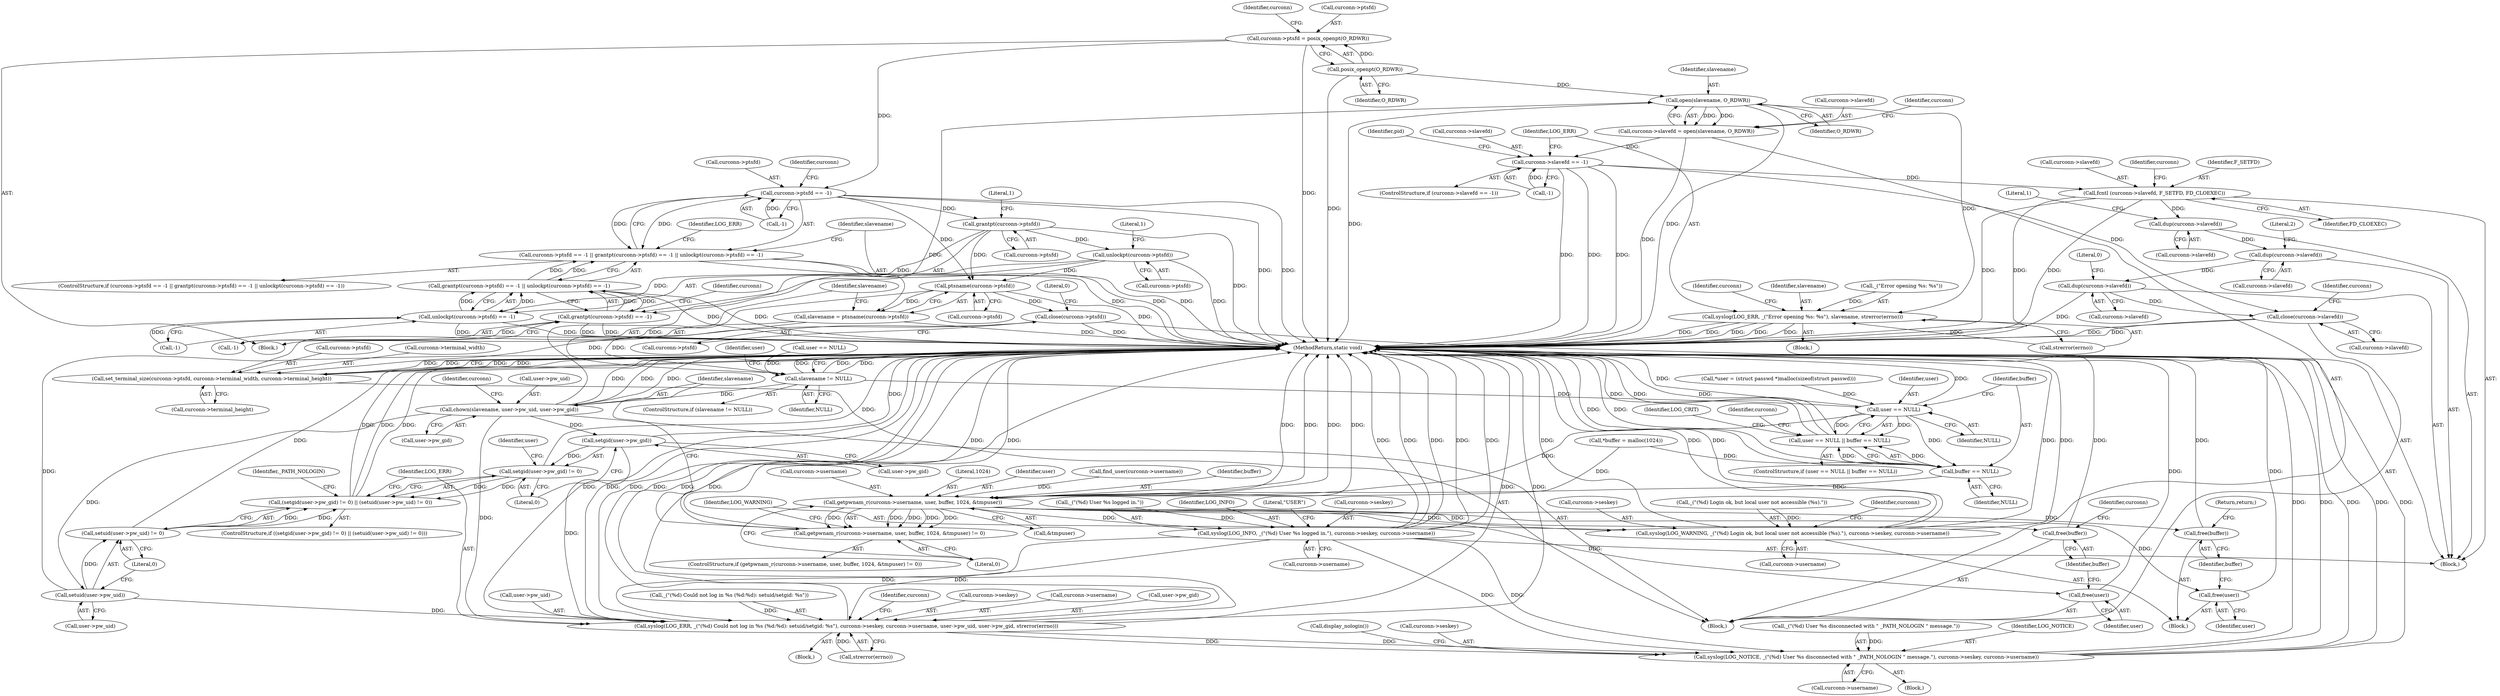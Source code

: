 digraph "0_MAC-Telnet_b69d11727d4f0f8cf719c79e3fb700f55ca03e9a_2@API" {
"1000314" [label="(Call,curconn->ptsfd = posix_openpt(O_RDWR))"];
"1000318" [label="(Call,posix_openpt(O_RDWR))"];
"1000322" [label="(Call,curconn->ptsfd == -1)"];
"1000321" [label="(Call,curconn->ptsfd == -1 || grantpt(curconn->ptsfd) == -1 || unlockpt(curconn->ptsfd) == -1)"];
"1000330" [label="(Call,grantpt(curconn->ptsfd))"];
"1000329" [label="(Call,grantpt(curconn->ptsfd) == -1)"];
"1000328" [label="(Call,grantpt(curconn->ptsfd) == -1 || unlockpt(curconn->ptsfd) == -1)"];
"1000337" [label="(Call,unlockpt(curconn->ptsfd))"];
"1000336" [label="(Call,unlockpt(curconn->ptsfd) == -1)"];
"1000357" [label="(Call,ptsname(curconn->ptsfd))"];
"1000355" [label="(Call,slavename = ptsname(curconn->ptsfd))"];
"1000362" [label="(Call,slavename != NULL)"];
"1000387" [label="(Call,user == NULL)"];
"1000386" [label="(Call,user == NULL || buffer == NULL)"];
"1000390" [label="(Call,buffer == NULL)"];
"1000409" [label="(Call,getpwnam_r(curconn->username, user, buffer, 1024, &tmpuser))"];
"1000408" [label="(Call,getpwnam_r(curconn->username, user, buffer, 1024, &tmpuser) != 0)"];
"1000420" [label="(Call,syslog(LOG_WARNING, _(\"(%d) Login ok, but local user not accessible (%s).\"), curconn->seskey, curconn->username))"];
"1000435" [label="(Call,free(user))"];
"1000437" [label="(Call,free(buffer))"];
"1000488" [label="(Call,syslog(LOG_INFO, _(\"(%d) User %s logged in.\"), curconn->seskey, curconn->username))"];
"1000589" [label="(Call,syslog(LOG_ERR, _(\"(%d) Could not log in %s (%d:%d): setuid/setgid: %s\"), curconn->seskey, curconn->username, user->pw_uid, user->pw_gid, strerror(errno)))"];
"1000626" [label="(Call,syslog(LOG_NOTICE, _(\"(%d) User %s disconnected with \" _PATH_NOLOGIN \" message.\"), curconn->seskey, curconn->username))"];
"1000682" [label="(Call,free(user))"];
"1000684" [label="(Call,free(buffer))"];
"1000440" [label="(Call,chown(slavename, user->pw_uid, user->pw_gid))"];
"1000452" [label="(Call,open(slavename, O_RDWR))"];
"1000448" [label="(Call,curconn->slavefd = open(slavename, O_RDWR))"];
"1000456" [label="(Call,curconn->slavefd == -1)"];
"1000539" [label="(Call,fcntl (curconn->slavefd, F_SETFD, FD_CLOEXEC))"];
"1000551" [label="(Call,dup(curconn->slavefd))"];
"1000557" [label="(Call,dup(curconn->slavefd))"];
"1000563" [label="(Call,dup(curconn->slavefd))"];
"1000686" [label="(Call,close(curconn->slavefd))"];
"1000463" [label="(Call,syslog(LOG_ERR, _(\"Error opening %s: %s\"), slavename, strerror(errno)))"];
"1000577" [label="(Call,setgid(user->pw_gid))"];
"1000576" [label="(Call,setgid(user->pw_gid) != 0)"];
"1000575" [label="(Call,(setgid(user->pw_gid) != 0) || (setuid(user->pw_uid) != 0))"];
"1000583" [label="(Call,setuid(user->pw_uid))"];
"1000582" [label="(Call,setuid(user->pw_uid) != 0)"];
"1000545" [label="(Call,close(curconn->ptsfd))"];
"1000695" [label="(Call,set_terminal_size(curconn->ptsfd, curconn->terminal_width, curconn->terminal_height))"];
"1000481" [label="(Identifier,pid)"];
"1000369" [label="(Call,*user = (struct passwd *)malloc(sizeof(struct passwd)))"];
"1000420" [label="(Call,syslog(LOG_WARNING, _(\"(%d) Login ok, but local user not accessible (%s).\"), curconn->seskey, curconn->username))"];
"1000458" [label="(Identifier,curconn)"];
"1000705" [label="(MethodReturn,static void)"];
"1000492" [label="(Call,curconn->seskey)"];
"1000448" [label="(Call,curconn->slavefd = open(slavename, O_RDWR))"];
"1000336" [label="(Call,unlockpt(curconn->ptsfd) == -1)"];
"1000389" [label="(Identifier,NULL)"];
"1000324" [label="(Identifier,curconn)"];
"1000315" [label="(Call,curconn->ptsfd)"];
"1000578" [label="(Call,user->pw_gid)"];
"1000495" [label="(Call,curconn->username)"];
"1000445" [label="(Call,user->pw_gid)"];
"1000457" [label="(Call,curconn->slavefd)"];
"1000636" [label="(Call,display_nologin())"];
"1000558" [label="(Call,curconn->slavefd)"];
"1000685" [label="(Identifier,buffer)"];
"1000591" [label="(Call,_(\"(%d) Could not log in %s (%d:%d): setuid/setgid: %s\"))"];
"1000588" [label="(Block,)"];
"1000449" [label="(Call,curconn->slavefd)"];
"1000328" [label="(Call,grantpt(curconn->ptsfd) == -1 || unlockpt(curconn->ptsfd) == -1)"];
"1000585" [label="(Identifier,user)"];
"1000599" [label="(Call,user->pw_uid)"];
"1000314" [label="(Call,curconn->ptsfd = posix_openpt(O_RDWR))"];
"1000386" [label="(Call,user == NULL || buffer == NULL)"];
"1000335" [label="(Literal,1)"];
"1000608" [label="(Identifier,curconn)"];
"1000322" [label="(Call,curconn->ptsfd == -1)"];
"1000339" [label="(Identifier,curconn)"];
"1000587" [label="(Literal,0)"];
"1000563" [label="(Call,dup(curconn->slavefd))"];
"1000318" [label="(Call,posix_openpt(O_RDWR))"];
"1000342" [label="(Literal,1)"];
"1000456" [label="(Call,curconn->slavefd == -1)"];
"1000341" [label="(Call,-1)"];
"1000593" [label="(Call,curconn->seskey)"];
"1000460" [label="(Call,-1)"];
"1000596" [label="(Call,curconn->username)"];
"1000687" [label="(Call,curconn->slavefd)"];
"1000462" [label="(Block,)"];
"1000453" [label="(Identifier,slavename)"];
"1000419" [label="(Block,)"];
"1000441" [label="(Identifier,slavename)"];
"1000390" [label="(Call,buffer == NULL)"];
"1000427" [label="(Call,curconn->username)"];
"1000365" [label="(Block,)"];
"1000337" [label="(Call,unlockpt(curconn->ptsfd))"];
"1000421" [label="(Identifier,LOG_WARNING)"];
"1000547" [label="(Identifier,curconn)"];
"1000545" [label="(Call,close(curconn->ptsfd))"];
"1000686" [label="(Call,close(curconn->slavefd))"];
"1000564" [label="(Call,curconn->slavefd)"];
"1000410" [label="(Call,curconn->username)"];
"1000334" [label="(Call,-1)"];
"1000605" [label="(Call,strerror(errno))"];
"1000435" [label="(Call,free(user))"];
"1000455" [label="(ControlStructure,if (curconn->slavefd == -1))"];
"1000416" [label="(Call,&tmpuser)"];
"1000330" [label="(Call,grantpt(curconn->ptsfd))"];
"1000562" [label="(Literal,2)"];
"1000699" [label="(Call,curconn->terminal_width)"];
"1000575" [label="(Call,(setgid(user->pw_gid) != 0) || (setuid(user->pw_uid) != 0))"];
"1000543" [label="(Identifier,F_SETFD)"];
"1000590" [label="(Identifier,LOG_ERR)"];
"1000630" [label="(Call,curconn->seskey)"];
"1000684" [label="(Call,free(buffer))"];
"1000471" [label="(Identifier,curconn)"];
"1000345" [label="(Identifier,LOG_ERR)"];
"1000450" [label="(Identifier,curconn)"];
"1000422" [label="(Call,_(\"(%d) Login ok, but local user not accessible (%s).\"))"];
"1000415" [label="(Literal,1024)"];
"1000388" [label="(Identifier,user)"];
"1000442" [label="(Call,user->pw_uid)"];
"1000408" [label="(Call,getpwnam_r(curconn->username, user, buffer, 1024, &tmpuser) != 0)"];
"1000409" [label="(Call,getpwnam_r(curconn->username, user, buffer, 1024, &tmpuser))"];
"1000381" [label="(Call,*buffer = malloc(1024))"];
"1000130" [label="(Block,)"];
"1000633" [label="(Call,curconn->username)"];
"1000551" [label="(Call,dup(curconn->slavefd))"];
"1000320" [label="(ControlStructure,if (curconn->ptsfd == -1 || grantpt(curconn->ptsfd) == -1 || unlockpt(curconn->ptsfd) == -1))"];
"1000581" [label="(Literal,0)"];
"1000370" [label="(Identifier,user)"];
"1000556" [label="(Literal,1)"];
"1000584" [label="(Call,user->pw_uid)"];
"1000438" [label="(Identifier,buffer)"];
"1000602" [label="(Call,user->pw_gid)"];
"1000568" [label="(Literal,0)"];
"1000682" [label="(Call,free(user))"];
"1000276" [label="(Call,user == NULL)"];
"1000411" [label="(Identifier,curconn)"];
"1000583" [label="(Call,setuid(user->pw_uid))"];
"1000392" [label="(Identifier,NULL)"];
"1000323" [label="(Call,curconn->ptsfd)"];
"1000540" [label="(Call,curconn->slavefd)"];
"1000628" [label="(Call,_(\"(%d) User %s disconnected with \" _PATH_NOLOGIN \" message.\"))"];
"1000577" [label="(Call,setgid(user->pw_gid))"];
"1000452" [label="(Call,open(slavename, O_RDWR))"];
"1000454" [label="(Identifier,O_RDWR)"];
"1000440" [label="(Call,chown(slavename, user->pw_uid, user->pw_gid))"];
"1000618" [label="(Identifier,_PATH_NOLOGIN)"];
"1000395" [label="(Identifier,LOG_CRIT)"];
"1000361" [label="(ControlStructure,if (slavename != NULL))"];
"1000391" [label="(Identifier,buffer)"];
"1000364" [label="(Identifier,NULL)"];
"1000385" [label="(ControlStructure,if (user == NULL || buffer == NULL))"];
"1000467" [label="(Identifier,slavename)"];
"1000463" [label="(Call,syslog(LOG_ERR, _(\"Error opening %s: %s\"), slavename, strerror(errno)))"];
"1000702" [label="(Call,curconn->terminal_height)"];
"1000321" [label="(Call,curconn->ptsfd == -1 || grantpt(curconn->ptsfd) == -1 || unlockpt(curconn->ptsfd) == -1)"];
"1000627" [label="(Identifier,LOG_NOTICE)"];
"1000544" [label="(Identifier,FD_CLOEXEC)"];
"1000319" [label="(Identifier,O_RDWR)"];
"1000589" [label="(Call,syslog(LOG_ERR, _(\"(%d) Could not log in %s (%d:%d): setuid/setgid: %s\"), curconn->seskey, curconn->username, user->pw_uid, user->pw_gid, strerror(errno)))"];
"1000387" [label="(Call,user == NULL)"];
"1000424" [label="(Call,curconn->seskey)"];
"1000326" [label="(Call,-1)"];
"1000331" [label="(Call,curconn->ptsfd)"];
"1000557" [label="(Call,dup(curconn->slavefd))"];
"1000357" [label="(Call,ptsname(curconn->ptsfd))"];
"1000468" [label="(Call,strerror(errno))"];
"1000484" [label="(Block,)"];
"1000418" [label="(Literal,0)"];
"1000437" [label="(Call,free(buffer))"];
"1000363" [label="(Identifier,slavename)"];
"1000539" [label="(Call,fcntl (curconn->slavefd, F_SETFD, FD_CLOEXEC))"];
"1000413" [label="(Identifier,user)"];
"1000550" [label="(Literal,0)"];
"1000625" [label="(Block,)"];
"1000692" [label="(Identifier,curconn)"];
"1000696" [label="(Call,curconn->ptsfd)"];
"1000142" [label="(Call,find_user(curconn->username))"];
"1000552" [label="(Call,curconn->slavefd)"];
"1000582" [label="(Call,setuid(user->pw_uid) != 0)"];
"1000338" [label="(Call,curconn->ptsfd)"];
"1000574" [label="(ControlStructure,if ((setgid(user->pw_gid) != 0) || (setuid(user->pw_uid) != 0)))"];
"1000414" [label="(Identifier,buffer)"];
"1000465" [label="(Call,_(\"Error opening %s: %s\"))"];
"1000358" [label="(Call,curconn->ptsfd)"];
"1000362" [label="(Call,slavename != NULL)"];
"1000355" [label="(Call,slavename = ptsname(curconn->ptsfd))"];
"1000490" [label="(Call,_(\"(%d) User %s logged in.\"))"];
"1000407" [label="(ControlStructure,if (getpwnam_r(curconn->username, user, buffer, 1024, &tmpuser) != 0))"];
"1000626" [label="(Call,syslog(LOG_NOTICE, _(\"(%d) User %s disconnected with \" _PATH_NOLOGIN \" message.\"), curconn->seskey, curconn->username))"];
"1000683" [label="(Identifier,user)"];
"1000329" [label="(Call,grantpt(curconn->ptsfd) == -1)"];
"1000332" [label="(Identifier,curconn)"];
"1000431" [label="(Identifier,curconn)"];
"1000439" [label="(Return,return;)"];
"1000489" [label="(Identifier,LOG_INFO)"];
"1000546" [label="(Call,curconn->ptsfd)"];
"1000576" [label="(Call,setgid(user->pw_gid) != 0)"];
"1000499" [label="(Literal,\"USER\")"];
"1000688" [label="(Identifier,curconn)"];
"1000464" [label="(Identifier,LOG_ERR)"];
"1000488" [label="(Call,syslog(LOG_INFO, _(\"(%d) User %s logged in.\"), curconn->seskey, curconn->username))"];
"1000356" [label="(Identifier,slavename)"];
"1000436" [label="(Identifier,user)"];
"1000695" [label="(Call,set_terminal_size(curconn->ptsfd, curconn->terminal_width, curconn->terminal_height))"];
"1000314" -> "1000130"  [label="AST: "];
"1000314" -> "1000318"  [label="CFG: "];
"1000315" -> "1000314"  [label="AST: "];
"1000318" -> "1000314"  [label="AST: "];
"1000324" -> "1000314"  [label="CFG: "];
"1000314" -> "1000705"  [label="DDG: "];
"1000318" -> "1000314"  [label="DDG: "];
"1000314" -> "1000322"  [label="DDG: "];
"1000318" -> "1000319"  [label="CFG: "];
"1000319" -> "1000318"  [label="AST: "];
"1000318" -> "1000705"  [label="DDG: "];
"1000318" -> "1000452"  [label="DDG: "];
"1000322" -> "1000321"  [label="AST: "];
"1000322" -> "1000326"  [label="CFG: "];
"1000323" -> "1000322"  [label="AST: "];
"1000326" -> "1000322"  [label="AST: "];
"1000332" -> "1000322"  [label="CFG: "];
"1000321" -> "1000322"  [label="CFG: "];
"1000322" -> "1000705"  [label="DDG: "];
"1000322" -> "1000705"  [label="DDG: "];
"1000322" -> "1000321"  [label="DDG: "];
"1000322" -> "1000321"  [label="DDG: "];
"1000326" -> "1000322"  [label="DDG: "];
"1000322" -> "1000330"  [label="DDG: "];
"1000322" -> "1000357"  [label="DDG: "];
"1000321" -> "1000320"  [label="AST: "];
"1000321" -> "1000328"  [label="CFG: "];
"1000328" -> "1000321"  [label="AST: "];
"1000345" -> "1000321"  [label="CFG: "];
"1000356" -> "1000321"  [label="CFG: "];
"1000321" -> "1000705"  [label="DDG: "];
"1000321" -> "1000705"  [label="DDG: "];
"1000321" -> "1000705"  [label="DDG: "];
"1000328" -> "1000321"  [label="DDG: "];
"1000328" -> "1000321"  [label="DDG: "];
"1000330" -> "1000329"  [label="AST: "];
"1000330" -> "1000331"  [label="CFG: "];
"1000331" -> "1000330"  [label="AST: "];
"1000335" -> "1000330"  [label="CFG: "];
"1000330" -> "1000705"  [label="DDG: "];
"1000330" -> "1000329"  [label="DDG: "];
"1000330" -> "1000337"  [label="DDG: "];
"1000330" -> "1000357"  [label="DDG: "];
"1000329" -> "1000328"  [label="AST: "];
"1000329" -> "1000334"  [label="CFG: "];
"1000334" -> "1000329"  [label="AST: "];
"1000339" -> "1000329"  [label="CFG: "];
"1000328" -> "1000329"  [label="CFG: "];
"1000329" -> "1000705"  [label="DDG: "];
"1000329" -> "1000705"  [label="DDG: "];
"1000329" -> "1000328"  [label="DDG: "];
"1000329" -> "1000328"  [label="DDG: "];
"1000334" -> "1000329"  [label="DDG: "];
"1000328" -> "1000336"  [label="CFG: "];
"1000336" -> "1000328"  [label="AST: "];
"1000328" -> "1000705"  [label="DDG: "];
"1000328" -> "1000705"  [label="DDG: "];
"1000336" -> "1000328"  [label="DDG: "];
"1000336" -> "1000328"  [label="DDG: "];
"1000337" -> "1000336"  [label="AST: "];
"1000337" -> "1000338"  [label="CFG: "];
"1000338" -> "1000337"  [label="AST: "];
"1000342" -> "1000337"  [label="CFG: "];
"1000337" -> "1000705"  [label="DDG: "];
"1000337" -> "1000336"  [label="DDG: "];
"1000337" -> "1000357"  [label="DDG: "];
"1000336" -> "1000341"  [label="CFG: "];
"1000341" -> "1000336"  [label="AST: "];
"1000336" -> "1000705"  [label="DDG: "];
"1000336" -> "1000705"  [label="DDG: "];
"1000341" -> "1000336"  [label="DDG: "];
"1000357" -> "1000355"  [label="AST: "];
"1000357" -> "1000358"  [label="CFG: "];
"1000358" -> "1000357"  [label="AST: "];
"1000355" -> "1000357"  [label="CFG: "];
"1000357" -> "1000705"  [label="DDG: "];
"1000357" -> "1000355"  [label="DDG: "];
"1000357" -> "1000545"  [label="DDG: "];
"1000357" -> "1000695"  [label="DDG: "];
"1000355" -> "1000130"  [label="AST: "];
"1000356" -> "1000355"  [label="AST: "];
"1000363" -> "1000355"  [label="CFG: "];
"1000355" -> "1000705"  [label="DDG: "];
"1000355" -> "1000362"  [label="DDG: "];
"1000362" -> "1000361"  [label="AST: "];
"1000362" -> "1000364"  [label="CFG: "];
"1000363" -> "1000362"  [label="AST: "];
"1000364" -> "1000362"  [label="AST: "];
"1000370" -> "1000362"  [label="CFG: "];
"1000705" -> "1000362"  [label="CFG: "];
"1000362" -> "1000705"  [label="DDG: "];
"1000362" -> "1000705"  [label="DDG: "];
"1000362" -> "1000705"  [label="DDG: "];
"1000276" -> "1000362"  [label="DDG: "];
"1000362" -> "1000387"  [label="DDG: "];
"1000362" -> "1000440"  [label="DDG: "];
"1000387" -> "1000386"  [label="AST: "];
"1000387" -> "1000389"  [label="CFG: "];
"1000388" -> "1000387"  [label="AST: "];
"1000389" -> "1000387"  [label="AST: "];
"1000391" -> "1000387"  [label="CFG: "];
"1000386" -> "1000387"  [label="CFG: "];
"1000387" -> "1000705"  [label="DDG: "];
"1000387" -> "1000705"  [label="DDG: "];
"1000387" -> "1000386"  [label="DDG: "];
"1000387" -> "1000386"  [label="DDG: "];
"1000369" -> "1000387"  [label="DDG: "];
"1000387" -> "1000390"  [label="DDG: "];
"1000387" -> "1000409"  [label="DDG: "];
"1000386" -> "1000385"  [label="AST: "];
"1000386" -> "1000390"  [label="CFG: "];
"1000390" -> "1000386"  [label="AST: "];
"1000395" -> "1000386"  [label="CFG: "];
"1000411" -> "1000386"  [label="CFG: "];
"1000386" -> "1000705"  [label="DDG: "];
"1000386" -> "1000705"  [label="DDG: "];
"1000386" -> "1000705"  [label="DDG: "];
"1000390" -> "1000386"  [label="DDG: "];
"1000390" -> "1000386"  [label="DDG: "];
"1000390" -> "1000392"  [label="CFG: "];
"1000391" -> "1000390"  [label="AST: "];
"1000392" -> "1000390"  [label="AST: "];
"1000390" -> "1000705"  [label="DDG: "];
"1000390" -> "1000705"  [label="DDG: "];
"1000381" -> "1000390"  [label="DDG: "];
"1000390" -> "1000409"  [label="DDG: "];
"1000409" -> "1000408"  [label="AST: "];
"1000409" -> "1000416"  [label="CFG: "];
"1000410" -> "1000409"  [label="AST: "];
"1000413" -> "1000409"  [label="AST: "];
"1000414" -> "1000409"  [label="AST: "];
"1000415" -> "1000409"  [label="AST: "];
"1000416" -> "1000409"  [label="AST: "];
"1000418" -> "1000409"  [label="CFG: "];
"1000409" -> "1000705"  [label="DDG: "];
"1000409" -> "1000705"  [label="DDG: "];
"1000409" -> "1000705"  [label="DDG: "];
"1000409" -> "1000705"  [label="DDG: "];
"1000409" -> "1000408"  [label="DDG: "];
"1000409" -> "1000408"  [label="DDG: "];
"1000409" -> "1000408"  [label="DDG: "];
"1000409" -> "1000408"  [label="DDG: "];
"1000409" -> "1000408"  [label="DDG: "];
"1000142" -> "1000409"  [label="DDG: "];
"1000381" -> "1000409"  [label="DDG: "];
"1000409" -> "1000420"  [label="DDG: "];
"1000409" -> "1000435"  [label="DDG: "];
"1000409" -> "1000437"  [label="DDG: "];
"1000409" -> "1000488"  [label="DDG: "];
"1000409" -> "1000682"  [label="DDG: "];
"1000409" -> "1000684"  [label="DDG: "];
"1000408" -> "1000407"  [label="AST: "];
"1000408" -> "1000418"  [label="CFG: "];
"1000418" -> "1000408"  [label="AST: "];
"1000421" -> "1000408"  [label="CFG: "];
"1000441" -> "1000408"  [label="CFG: "];
"1000408" -> "1000705"  [label="DDG: "];
"1000408" -> "1000705"  [label="DDG: "];
"1000420" -> "1000419"  [label="AST: "];
"1000420" -> "1000427"  [label="CFG: "];
"1000421" -> "1000420"  [label="AST: "];
"1000422" -> "1000420"  [label="AST: "];
"1000424" -> "1000420"  [label="AST: "];
"1000427" -> "1000420"  [label="AST: "];
"1000431" -> "1000420"  [label="CFG: "];
"1000420" -> "1000705"  [label="DDG: "];
"1000420" -> "1000705"  [label="DDG: "];
"1000420" -> "1000705"  [label="DDG: "];
"1000420" -> "1000705"  [label="DDG: "];
"1000420" -> "1000705"  [label="DDG: "];
"1000422" -> "1000420"  [label="DDG: "];
"1000435" -> "1000419"  [label="AST: "];
"1000435" -> "1000436"  [label="CFG: "];
"1000436" -> "1000435"  [label="AST: "];
"1000438" -> "1000435"  [label="CFG: "];
"1000435" -> "1000705"  [label="DDG: "];
"1000437" -> "1000419"  [label="AST: "];
"1000437" -> "1000438"  [label="CFG: "];
"1000438" -> "1000437"  [label="AST: "];
"1000439" -> "1000437"  [label="CFG: "];
"1000437" -> "1000705"  [label="DDG: "];
"1000488" -> "1000484"  [label="AST: "];
"1000488" -> "1000495"  [label="CFG: "];
"1000489" -> "1000488"  [label="AST: "];
"1000490" -> "1000488"  [label="AST: "];
"1000492" -> "1000488"  [label="AST: "];
"1000495" -> "1000488"  [label="AST: "];
"1000499" -> "1000488"  [label="CFG: "];
"1000488" -> "1000705"  [label="DDG: "];
"1000488" -> "1000705"  [label="DDG: "];
"1000488" -> "1000705"  [label="DDG: "];
"1000488" -> "1000705"  [label="DDG: "];
"1000488" -> "1000705"  [label="DDG: "];
"1000490" -> "1000488"  [label="DDG: "];
"1000488" -> "1000589"  [label="DDG: "];
"1000488" -> "1000589"  [label="DDG: "];
"1000488" -> "1000626"  [label="DDG: "];
"1000488" -> "1000626"  [label="DDG: "];
"1000589" -> "1000588"  [label="AST: "];
"1000589" -> "1000605"  [label="CFG: "];
"1000590" -> "1000589"  [label="AST: "];
"1000591" -> "1000589"  [label="AST: "];
"1000593" -> "1000589"  [label="AST: "];
"1000596" -> "1000589"  [label="AST: "];
"1000599" -> "1000589"  [label="AST: "];
"1000602" -> "1000589"  [label="AST: "];
"1000605" -> "1000589"  [label="AST: "];
"1000608" -> "1000589"  [label="CFG: "];
"1000589" -> "1000705"  [label="DDG: "];
"1000589" -> "1000705"  [label="DDG: "];
"1000589" -> "1000705"  [label="DDG: "];
"1000589" -> "1000705"  [label="DDG: "];
"1000589" -> "1000705"  [label="DDG: "];
"1000589" -> "1000705"  [label="DDG: "];
"1000589" -> "1000705"  [label="DDG: "];
"1000589" -> "1000705"  [label="DDG: "];
"1000591" -> "1000589"  [label="DDG: "];
"1000440" -> "1000589"  [label="DDG: "];
"1000583" -> "1000589"  [label="DDG: "];
"1000577" -> "1000589"  [label="DDG: "];
"1000605" -> "1000589"  [label="DDG: "];
"1000589" -> "1000626"  [label="DDG: "];
"1000589" -> "1000626"  [label="DDG: "];
"1000626" -> "1000625"  [label="AST: "];
"1000626" -> "1000633"  [label="CFG: "];
"1000627" -> "1000626"  [label="AST: "];
"1000628" -> "1000626"  [label="AST: "];
"1000630" -> "1000626"  [label="AST: "];
"1000633" -> "1000626"  [label="AST: "];
"1000636" -> "1000626"  [label="CFG: "];
"1000626" -> "1000705"  [label="DDG: "];
"1000626" -> "1000705"  [label="DDG: "];
"1000626" -> "1000705"  [label="DDG: "];
"1000626" -> "1000705"  [label="DDG: "];
"1000626" -> "1000705"  [label="DDG: "];
"1000628" -> "1000626"  [label="DDG: "];
"1000682" -> "1000365"  [label="AST: "];
"1000682" -> "1000683"  [label="CFG: "];
"1000683" -> "1000682"  [label="AST: "];
"1000685" -> "1000682"  [label="CFG: "];
"1000682" -> "1000705"  [label="DDG: "];
"1000684" -> "1000365"  [label="AST: "];
"1000684" -> "1000685"  [label="CFG: "];
"1000685" -> "1000684"  [label="AST: "];
"1000688" -> "1000684"  [label="CFG: "];
"1000684" -> "1000705"  [label="DDG: "];
"1000440" -> "1000365"  [label="AST: "];
"1000440" -> "1000445"  [label="CFG: "];
"1000441" -> "1000440"  [label="AST: "];
"1000442" -> "1000440"  [label="AST: "];
"1000445" -> "1000440"  [label="AST: "];
"1000450" -> "1000440"  [label="CFG: "];
"1000440" -> "1000705"  [label="DDG: "];
"1000440" -> "1000705"  [label="DDG: "];
"1000440" -> "1000705"  [label="DDG: "];
"1000440" -> "1000452"  [label="DDG: "];
"1000440" -> "1000577"  [label="DDG: "];
"1000440" -> "1000583"  [label="DDG: "];
"1000452" -> "1000448"  [label="AST: "];
"1000452" -> "1000454"  [label="CFG: "];
"1000453" -> "1000452"  [label="AST: "];
"1000454" -> "1000452"  [label="AST: "];
"1000448" -> "1000452"  [label="CFG: "];
"1000452" -> "1000705"  [label="DDG: "];
"1000452" -> "1000705"  [label="DDG: "];
"1000452" -> "1000448"  [label="DDG: "];
"1000452" -> "1000448"  [label="DDG: "];
"1000452" -> "1000463"  [label="DDG: "];
"1000448" -> "1000365"  [label="AST: "];
"1000449" -> "1000448"  [label="AST: "];
"1000458" -> "1000448"  [label="CFG: "];
"1000448" -> "1000705"  [label="DDG: "];
"1000448" -> "1000456"  [label="DDG: "];
"1000456" -> "1000455"  [label="AST: "];
"1000456" -> "1000460"  [label="CFG: "];
"1000457" -> "1000456"  [label="AST: "];
"1000460" -> "1000456"  [label="AST: "];
"1000464" -> "1000456"  [label="CFG: "];
"1000481" -> "1000456"  [label="CFG: "];
"1000456" -> "1000705"  [label="DDG: "];
"1000456" -> "1000705"  [label="DDG: "];
"1000456" -> "1000705"  [label="DDG: "];
"1000460" -> "1000456"  [label="DDG: "];
"1000456" -> "1000539"  [label="DDG: "];
"1000456" -> "1000686"  [label="DDG: "];
"1000539" -> "1000484"  [label="AST: "];
"1000539" -> "1000544"  [label="CFG: "];
"1000540" -> "1000539"  [label="AST: "];
"1000543" -> "1000539"  [label="AST: "];
"1000544" -> "1000539"  [label="AST: "];
"1000547" -> "1000539"  [label="CFG: "];
"1000539" -> "1000705"  [label="DDG: "];
"1000539" -> "1000705"  [label="DDG: "];
"1000539" -> "1000705"  [label="DDG: "];
"1000539" -> "1000551"  [label="DDG: "];
"1000551" -> "1000484"  [label="AST: "];
"1000551" -> "1000552"  [label="CFG: "];
"1000552" -> "1000551"  [label="AST: "];
"1000556" -> "1000551"  [label="CFG: "];
"1000551" -> "1000557"  [label="DDG: "];
"1000557" -> "1000484"  [label="AST: "];
"1000557" -> "1000558"  [label="CFG: "];
"1000558" -> "1000557"  [label="AST: "];
"1000562" -> "1000557"  [label="CFG: "];
"1000557" -> "1000563"  [label="DDG: "];
"1000563" -> "1000484"  [label="AST: "];
"1000563" -> "1000564"  [label="CFG: "];
"1000564" -> "1000563"  [label="AST: "];
"1000568" -> "1000563"  [label="CFG: "];
"1000563" -> "1000705"  [label="DDG: "];
"1000563" -> "1000686"  [label="DDG: "];
"1000686" -> "1000365"  [label="AST: "];
"1000686" -> "1000687"  [label="CFG: "];
"1000687" -> "1000686"  [label="AST: "];
"1000692" -> "1000686"  [label="CFG: "];
"1000686" -> "1000705"  [label="DDG: "];
"1000686" -> "1000705"  [label="DDG: "];
"1000463" -> "1000462"  [label="AST: "];
"1000463" -> "1000468"  [label="CFG: "];
"1000464" -> "1000463"  [label="AST: "];
"1000465" -> "1000463"  [label="AST: "];
"1000467" -> "1000463"  [label="AST: "];
"1000468" -> "1000463"  [label="AST: "];
"1000471" -> "1000463"  [label="CFG: "];
"1000463" -> "1000705"  [label="DDG: "];
"1000463" -> "1000705"  [label="DDG: "];
"1000463" -> "1000705"  [label="DDG: "];
"1000463" -> "1000705"  [label="DDG: "];
"1000463" -> "1000705"  [label="DDG: "];
"1000465" -> "1000463"  [label="DDG: "];
"1000468" -> "1000463"  [label="DDG: "];
"1000577" -> "1000576"  [label="AST: "];
"1000577" -> "1000578"  [label="CFG: "];
"1000578" -> "1000577"  [label="AST: "];
"1000581" -> "1000577"  [label="CFG: "];
"1000577" -> "1000705"  [label="DDG: "];
"1000577" -> "1000576"  [label="DDG: "];
"1000576" -> "1000575"  [label="AST: "];
"1000576" -> "1000581"  [label="CFG: "];
"1000581" -> "1000576"  [label="AST: "];
"1000585" -> "1000576"  [label="CFG: "];
"1000575" -> "1000576"  [label="CFG: "];
"1000576" -> "1000705"  [label="DDG: "];
"1000576" -> "1000575"  [label="DDG: "];
"1000576" -> "1000575"  [label="DDG: "];
"1000575" -> "1000574"  [label="AST: "];
"1000575" -> "1000582"  [label="CFG: "];
"1000582" -> "1000575"  [label="AST: "];
"1000590" -> "1000575"  [label="CFG: "];
"1000618" -> "1000575"  [label="CFG: "];
"1000575" -> "1000705"  [label="DDG: "];
"1000575" -> "1000705"  [label="DDG: "];
"1000575" -> "1000705"  [label="DDG: "];
"1000582" -> "1000575"  [label="DDG: "];
"1000582" -> "1000575"  [label="DDG: "];
"1000583" -> "1000582"  [label="AST: "];
"1000583" -> "1000584"  [label="CFG: "];
"1000584" -> "1000583"  [label="AST: "];
"1000587" -> "1000583"  [label="CFG: "];
"1000583" -> "1000705"  [label="DDG: "];
"1000583" -> "1000582"  [label="DDG: "];
"1000582" -> "1000587"  [label="CFG: "];
"1000587" -> "1000582"  [label="AST: "];
"1000582" -> "1000705"  [label="DDG: "];
"1000545" -> "1000484"  [label="AST: "];
"1000545" -> "1000546"  [label="CFG: "];
"1000546" -> "1000545"  [label="AST: "];
"1000550" -> "1000545"  [label="CFG: "];
"1000545" -> "1000705"  [label="DDG: "];
"1000545" -> "1000695"  [label="DDG: "];
"1000695" -> "1000365"  [label="AST: "];
"1000695" -> "1000702"  [label="CFG: "];
"1000696" -> "1000695"  [label="AST: "];
"1000699" -> "1000695"  [label="AST: "];
"1000702" -> "1000695"  [label="AST: "];
"1000705" -> "1000695"  [label="CFG: "];
"1000695" -> "1000705"  [label="DDG: "];
"1000695" -> "1000705"  [label="DDG: "];
"1000695" -> "1000705"  [label="DDG: "];
"1000695" -> "1000705"  [label="DDG: "];
}
